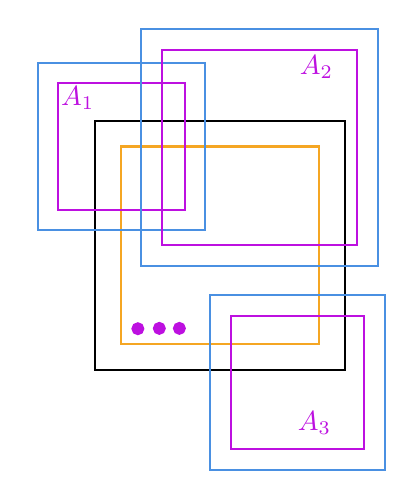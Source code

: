 

\tikzset{every picture/.style={line width=0.75pt}} %set default line width to 0.75pt        

\begin{tikzpicture}[x=0.75pt,y=0.75pt,yscale=-1,xscale=1]
%uncomment if require: \path (0,300); %set diagram left start at 0, and has height of 300

%Shape: Square [id:dp016313353355935645] 
\draw   (59.5,80.25) -- (179.75,80.25) -- (179.75,200.5) -- (59.5,200.5) -- cycle ;
%Shape: Square [id:dp20617822760447213] 
\draw  [color={rgb, 255:red, 245; green, 166; blue, 35 }  ,draw opacity=1 ] (72,92.75) -- (167.25,92.75) -- (167.25,188) -- (72,188) -- cycle ;
%Shape: Square [id:dp14264046117450024] 
\draw  [color={rgb, 255:red, 189; green, 16; blue, 224 }  ,draw opacity=1 ] (41.37,62.13) -- (102.63,62.13) -- (102.63,123.38) -- (41.37,123.38) -- cycle ;
%Shape: Square [id:dp10067413404146142] 
\draw  [color={rgb, 255:red, 74; green, 144; blue, 226 }  ,draw opacity=1 ] (31.81,52.56) -- (112.19,52.56) -- (112.19,132.94) -- (31.81,132.94) -- cycle ;
%Shape: Square [id:dp2659764372376163] 
\draw  [color={rgb, 255:red, 74; green, 144; blue, 226 }  ,draw opacity=1 ] (81.25,36) -- (195.5,36) -- (195.5,150.25) -- (81.25,150.25) -- cycle ;
%Shape: Square [id:dp7255652040512366] 
\draw  [color={rgb, 255:red, 189; green, 16; blue, 224 }  ,draw opacity=1 ] (91.38,46.13) -- (185.38,46.13) -- (185.38,140.13) -- (91.38,140.13) -- cycle ;
%Shape: Square [id:dp14984705886846972] 
\draw  [color={rgb, 255:red, 74; green, 144; blue, 226 }  ,draw opacity=1 ] (114.75,164.5) -- (199,164.5) -- (199,248.75) -- (114.75,248.75) -- cycle ;
%Shape: Square [id:dp46539193394289735] 
\draw  [color={rgb, 255:red, 189; green, 16; blue, 224 }  ,draw opacity=1 ] (124.81,174.56) -- (188.94,174.56) -- (188.94,238.69) -- (124.81,238.69) -- cycle ;
%Flowchart: Connector [id:dp126767281355731] 
\draw  [color={rgb, 255:red, 189; green, 16; blue, 224 }  ,draw opacity=1 ][fill={rgb, 255:red, 189; green, 16; blue, 224 }  ,fill opacity=1 ] (77.33,180.54) .. controls (77.33,179.09) and (78.51,177.92) .. (79.96,177.92) .. controls (81.41,177.92) and (82.58,179.09) .. (82.58,180.54) .. controls (82.58,181.99) and (81.41,183.17) .. (79.96,183.17) .. controls (78.51,183.17) and (77.33,181.99) .. (77.33,180.54) -- cycle ;
%Flowchart: Connector [id:dp7620744815893856] 
\draw  [color={rgb, 255:red, 189; green, 16; blue, 224 }  ,draw opacity=1 ][fill={rgb, 255:red, 189; green, 16; blue, 224 }  ,fill opacity=1 ] (87.67,180.38) .. controls (87.67,178.93) and (88.84,177.75) .. (90.29,177.75) .. controls (91.74,177.75) and (92.92,178.93) .. (92.92,180.38) .. controls (92.92,181.82) and (91.74,183) .. (90.29,183) .. controls (88.84,183) and (87.67,181.82) .. (87.67,180.38) -- cycle ;
%Flowchart: Connector [id:dp10744428206878176] 
\draw  [color={rgb, 255:red, 189; green, 16; blue, 224 }  ,draw opacity=1 ][fill={rgb, 255:red, 189; green, 16; blue, 224 }  ,fill opacity=1 ] (97.33,180.38) .. controls (97.33,178.93) and (98.51,177.75) .. (99.96,177.75) .. controls (101.41,177.75) and (102.58,178.93) .. (102.58,180.38) .. controls (102.58,181.82) and (101.41,183) .. (99.96,183) .. controls (98.51,183) and (97.33,181.82) .. (97.33,180.38) -- cycle ;

% Text Node
\draw (41.5,62.5) node [anchor=north west][inner sep=0.75pt]  [color={rgb, 255:red, 189; green, 16; blue, 224 }  ,opacity=1 ] [align=left] {$\displaystyle A_{1}$};
% Text Node
\draw (156.5,47.5) node [anchor=north west][inner sep=0.75pt]  [color={rgb, 255:red, 189; green, 16; blue, 224 }  ,opacity=1 ] [align=left] {$\displaystyle A_{2}$};
% Text Node
\draw (155.5,219) node [anchor=north west][inner sep=0.75pt]  [color={rgb, 255:red, 189; green, 16; blue, 224 }  ,opacity=1 ] [align=left] {$\displaystyle A_{3}$};


\end{tikzpicture}
